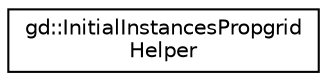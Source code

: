 digraph "Graphical Class Hierarchy"
{
  edge [fontname="Helvetica",fontsize="10",labelfontname="Helvetica",labelfontsize="10"];
  node [fontname="Helvetica",fontsize="10",shape=record];
  rankdir="LR";
  Node1 [label="gd::InitialInstancesPropgrid\lHelper",height=0.2,width=0.4,color="black", fillcolor="white", style="filled",URL="$classgd_1_1_initial_instances_propgrid_helper.html",tooltip="Helper class used to easily use a wxPropertyGrid so as to view and edit the properties of the gd::Ini..."];
}
